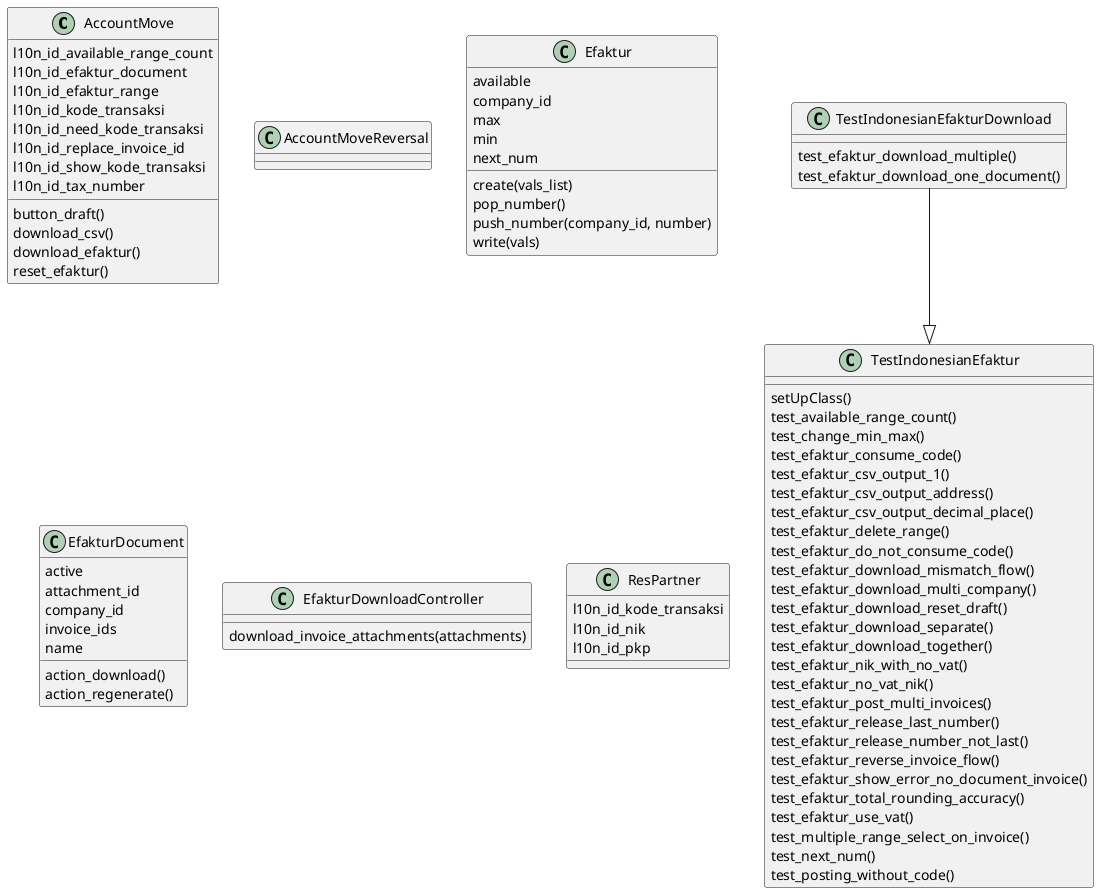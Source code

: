 @startuml classes_l10n_id_efaktur
set namespaceSeparator none
class "AccountMove" as odoo_src.odoo.addons.l10n_id_efaktur.models.account_move.AccountMove {
  l10n_id_available_range_count
  l10n_id_efaktur_document
  l10n_id_efaktur_range
  l10n_id_kode_transaksi
  l10n_id_need_kode_transaksi
  l10n_id_replace_invoice_id
  l10n_id_show_kode_transaksi
  l10n_id_tax_number
  button_draft()
  download_csv()
  download_efaktur()
  reset_efaktur()
}
class "AccountMoveReversal" as odoo_src.odoo.addons.l10n_id_efaktur.wizard.account_move_reversal.AccountMoveReversal {
}
class "Efaktur" as odoo_src.odoo.addons.l10n_id_efaktur.models.efaktur.Efaktur {
  available
  company_id
  max
  min
  next_num
  create(vals_list)
  pop_number()
  push_number(company_id, number)
  write(vals)
}
class "EfakturDocument" as odoo_src.odoo.addons.l10n_id_efaktur.models.efaktur_document.EfakturDocument {
  active
  attachment_id
  company_id
  invoice_ids
  name
  action_download()
  action_regenerate()
}
class "EfakturDownloadController" as odoo_src.odoo.addons.l10n_id_efaktur.controllers.download_efaktur.EfakturDownloadController {
  download_invoice_attachments(attachments)
}
class "ResPartner" as odoo_src.odoo.addons.l10n_id_efaktur.models.res_partner.ResPartner {
  l10n_id_kode_transaksi
  l10n_id_nik
  l10n_id_pkp
}
class "TestIndonesianEfaktur" as odoo_src.odoo.addons.l10n_id_efaktur.tests.test_l10n_id_efaktur.TestIndonesianEfaktur {
  setUpClass()
  test_available_range_count()
  test_change_min_max()
  test_efaktur_consume_code()
  test_efaktur_csv_output_1()
  test_efaktur_csv_output_address()
  test_efaktur_csv_output_decimal_place()
  test_efaktur_delete_range()
  test_efaktur_do_not_consume_code()
  test_efaktur_download_mismatch_flow()
  test_efaktur_download_multi_company()
  test_efaktur_download_reset_draft()
  test_efaktur_download_separate()
  test_efaktur_download_together()
  test_efaktur_nik_with_no_vat()
  test_efaktur_no_vat_nik()
  test_efaktur_post_multi_invoices()
  test_efaktur_release_last_number()
  test_efaktur_release_number_not_last()
  test_efaktur_reverse_invoice_flow()
  test_efaktur_show_error_no_document_invoice()
  test_efaktur_total_rounding_accuracy()
  test_efaktur_use_vat()
  test_multiple_range_select_on_invoice()
  test_next_num()
  test_posting_without_code()
}
class "TestIndonesianEfakturDownload" as odoo_src.odoo.addons.l10n_id_efaktur.tests.test_l10n_id_efaktur_download.TestIndonesianEfakturDownload {
  test_efaktur_download_multiple()
  test_efaktur_download_one_document()
}
odoo_src.odoo.addons.l10n_id_efaktur.tests.test_l10n_id_efaktur_download.TestIndonesianEfakturDownload --|> odoo_src.odoo.addons.l10n_id_efaktur.tests.test_l10n_id_efaktur.TestIndonesianEfaktur
@enduml
